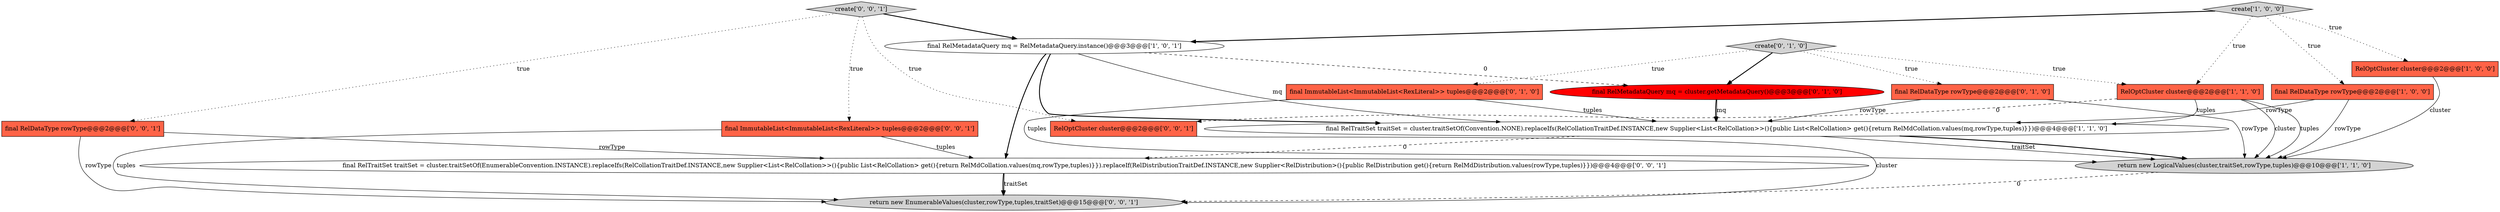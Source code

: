 digraph {
4 [style = filled, label = "RelOptCluster cluster@@@2@@@['1', '1', '0']", fillcolor = tomato, shape = box image = "AAA0AAABBB1BBB"];
12 [style = filled, label = "final ImmutableList<ImmutableList<RexLiteral>> tuples@@@2@@@['0', '0', '1']", fillcolor = tomato, shape = box image = "AAA0AAABBB3BBB"];
15 [style = filled, label = "final RelDataType rowType@@@2@@@['0', '0', '1']", fillcolor = tomato, shape = box image = "AAA0AAABBB3BBB"];
9 [style = filled, label = "final ImmutableList<ImmutableList<RexLiteral>> tuples@@@2@@@['0', '1', '0']", fillcolor = tomato, shape = box image = "AAA0AAABBB2BBB"];
16 [style = filled, label = "RelOptCluster cluster@@@2@@@['0', '0', '1']", fillcolor = tomato, shape = box image = "AAA0AAABBB3BBB"];
8 [style = filled, label = "final RelMetadataQuery mq = cluster.getMetadataQuery()@@@3@@@['0', '1', '0']", fillcolor = red, shape = ellipse image = "AAA1AAABBB2BBB"];
6 [style = filled, label = "return new LogicalValues(cluster,traitSet,rowType,tuples)@@@10@@@['1', '1', '0']", fillcolor = lightgray, shape = ellipse image = "AAA0AAABBB1BBB"];
3 [style = filled, label = "final RelDataType rowType@@@2@@@['1', '0', '0']", fillcolor = tomato, shape = box image = "AAA0AAABBB1BBB"];
7 [style = filled, label = "final RelDataType rowType@@@2@@@['0', '1', '0']", fillcolor = tomato, shape = box image = "AAA0AAABBB2BBB"];
1 [style = filled, label = "final RelTraitSet traitSet = cluster.traitSetOf(Convention.NONE).replaceIfs(RelCollationTraitDef.INSTANCE,new Supplier<List<RelCollation>>(){public List<RelCollation> get(){return RelMdCollation.values(mq,rowType,tuples)}})@@@4@@@['1', '1', '0']", fillcolor = white, shape = ellipse image = "AAA0AAABBB1BBB"];
14 [style = filled, label = "return new EnumerableValues(cluster,rowType,tuples,traitSet)@@@15@@@['0', '0', '1']", fillcolor = lightgray, shape = ellipse image = "AAA0AAABBB3BBB"];
2 [style = filled, label = "create['1', '0', '0']", fillcolor = lightgray, shape = diamond image = "AAA0AAABBB1BBB"];
10 [style = filled, label = "create['0', '1', '0']", fillcolor = lightgray, shape = diamond image = "AAA0AAABBB2BBB"];
5 [style = filled, label = "final RelMetadataQuery mq = RelMetadataQuery.instance()@@@3@@@['1', '0', '1']", fillcolor = white, shape = ellipse image = "AAA0AAABBB1BBB"];
11 [style = filled, label = "final RelTraitSet traitSet = cluster.traitSetOf(EnumerableConvention.INSTANCE).replaceIfs(RelCollationTraitDef.INSTANCE,new Supplier<List<RelCollation>>(){public List<RelCollation> get(){return RelMdCollation.values(mq,rowType,tuples)}}).replaceIf(RelDistributionTraitDef.INSTANCE,new Supplier<RelDistribution>(){public RelDistribution get(){return RelMdDistribution.values(rowType,tuples)}})@@@4@@@['0', '0', '1']", fillcolor = white, shape = ellipse image = "AAA0AAABBB3BBB"];
0 [style = filled, label = "RelOptCluster cluster@@@2@@@['1', '0', '0']", fillcolor = tomato, shape = box image = "AAA0AAABBB1BBB"];
13 [style = filled, label = "create['0', '0', '1']", fillcolor = lightgray, shape = diamond image = "AAA0AAABBB3BBB"];
2->3 [style = dotted, label="true"];
7->6 [style = solid, label="rowType"];
9->6 [style = solid, label="tuples"];
13->16 [style = dotted, label="true"];
1->6 [style = solid, label="traitSet"];
2->0 [style = dotted, label="true"];
4->16 [style = dashed, label="0"];
13->12 [style = dotted, label="true"];
11->14 [style = bold, label=""];
16->14 [style = solid, label="cluster"];
15->11 [style = solid, label="rowType"];
15->14 [style = solid, label="rowType"];
6->14 [style = dashed, label="0"];
0->6 [style = solid, label="cluster"];
10->9 [style = dotted, label="true"];
8->1 [style = solid, label="mq"];
3->6 [style = solid, label="rowType"];
8->1 [style = bold, label=""];
5->1 [style = bold, label=""];
1->6 [style = bold, label=""];
10->8 [style = bold, label=""];
1->11 [style = dashed, label="0"];
9->1 [style = solid, label="tuples"];
4->1 [style = solid, label="tuples"];
12->11 [style = solid, label="tuples"];
4->6 [style = solid, label="cluster"];
2->4 [style = dotted, label="true"];
5->1 [style = solid, label="mq"];
13->5 [style = bold, label=""];
5->8 [style = dashed, label="0"];
13->15 [style = dotted, label="true"];
5->11 [style = bold, label=""];
10->4 [style = dotted, label="true"];
11->14 [style = solid, label="traitSet"];
12->14 [style = solid, label="tuples"];
7->1 [style = solid, label="rowType"];
4->6 [style = solid, label="tuples"];
10->7 [style = dotted, label="true"];
3->1 [style = solid, label="rowType"];
2->5 [style = bold, label=""];
}
